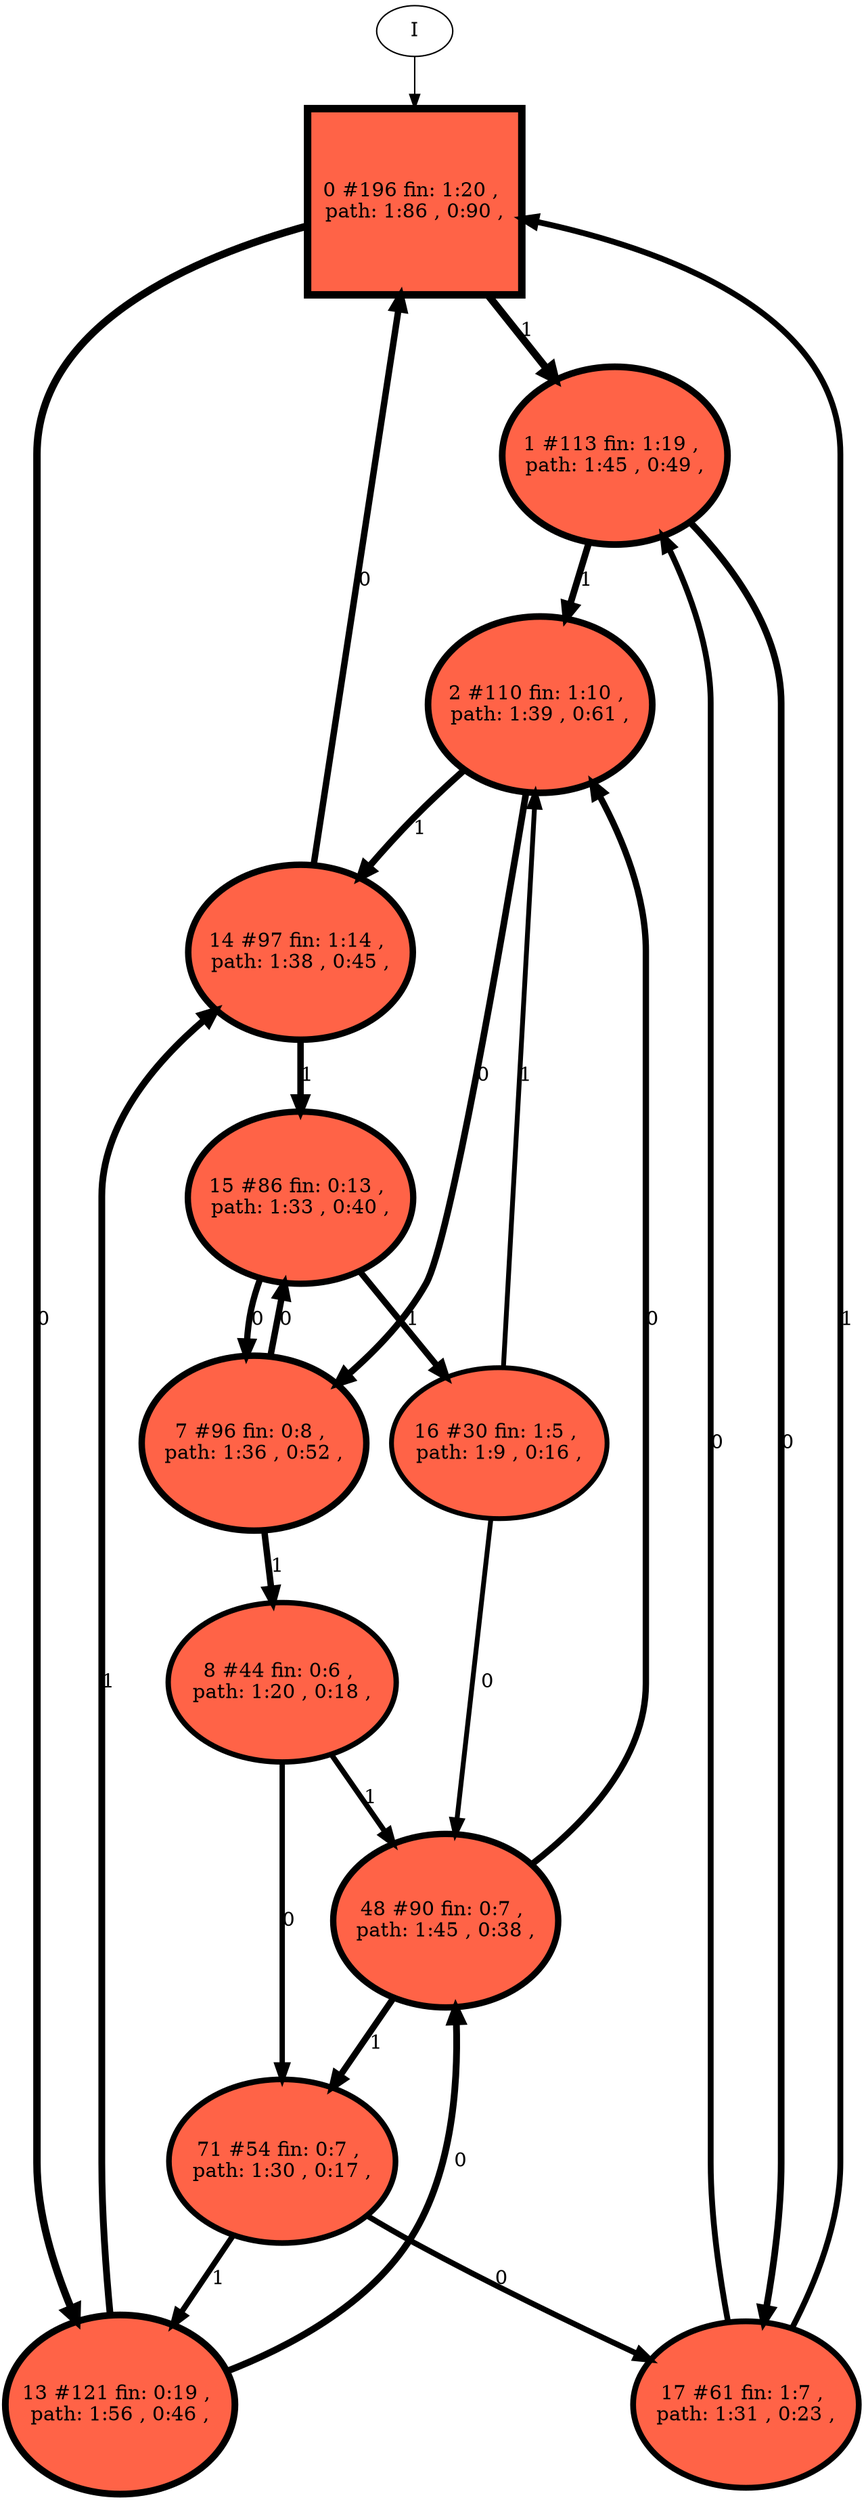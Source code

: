 // produced with flexfringe // 
digraph DFA {
	0 [label="root" shape=box];
		I -> 0;
	0 [ label="0 #196 fin: 1:20 , 
 path: 1:86 , 0:90 , " , style=filled, fillcolor="tomato", width=1.83788, height=1.83788, penwidth=5.2832];
		0 -> 1 [label="1 " , penwidth=5.2832 ];
		0 -> 13 [label="0 " , penwidth=5.2832 ];
	1 [ label="1 #113 fin: 1:19 , 
 path: 1:45 , 0:49 , " , style=filled, fillcolor="tomato", width=1.7468, height=1.7468, penwidth=4.7362];
		1 -> 2 [label="1 " , penwidth=4.7362 ];
		1 -> 17 [label="0 " , penwidth=4.7362 ];
	13 [ label="13 #121 fin: 0:19 , 
 path: 1:56 , 0:46 , " , style=filled, fillcolor="tomato", width=1.75855, height=1.75855, penwidth=4.80402];
		13 -> 14 [label="1 " , penwidth=4.80402 ];
		13 -> 48 [label="0 " , penwidth=4.80402 ];
	2 [ label="2 #110 fin: 1:10 , 
 path: 1:39 , 0:61 , " , style=filled, fillcolor="tomato", width=1.74214, height=1.74214, penwidth=4.70953];
		2 -> 14 [label="1 " , penwidth=4.70953 ];
		2 -> 7 [label="0 " , penwidth=4.70953 ];
	17 [ label="17 #61 fin: 1:7 , 
 path: 1:31 , 0:23 , " , style=filled, fillcolor="tomato", width=1.63455, height=1.63455, penwidth=4.12713];
		17 -> 0 [label="1 " , penwidth=4.12713 ];
		17 -> 1 [label="0 " , penwidth=4.12713 ];
	14 [ label="14 #97 fin: 1:14 , 
 path: 1:38 , 0:45 , " , style=filled, fillcolor="tomato", width=1.72008, height=1.72008, penwidth=4.58497];
		14 -> 15 [label="1 " , penwidth=4.58497 ];
		14 -> 0 [label="0 " , penwidth=4.58497 ];
	48 [ label="48 #90 fin: 0:7 , 
 path: 1:45 , 0:38 , " , style=filled, fillcolor="tomato", width=1.70672, height=1.70672, penwidth=4.51086];
		48 -> 71 [label="1 " , penwidth=4.51086 ];
		48 -> 2 [label="0 " , penwidth=4.51086 ];
	7 [ label="7 #96 fin: 0:8 , 
 path: 1:36 , 0:52 , " , style=filled, fillcolor="tomato", width=1.71824, height=1.71824, penwidth=4.57471];
		7 -> 8 [label="1 " , penwidth=4.57471 ];
		7 -> 15 [label="0 " , penwidth=4.57471 ];
	15 [ label="15 #86 fin: 0:13 , 
 path: 1:33 , 0:40 , " , style=filled, fillcolor="tomato", width=1.69853, height=1.69853, penwidth=4.46591];
		15 -> 16 [label="1 " , penwidth=4.46591 ];
		15 -> 7 [label="0 " , penwidth=4.46591 ];
	71 [ label="71 #54 fin: 0:7 , 
 path: 1:30 , 0:17 , " , style=filled, fillcolor="tomato", width=1.6109, height=1.6109, penwidth=4.00733];
		71 -> 13 [label="1 " , penwidth=4.00733 ];
		71 -> 17 [label="0 " , penwidth=4.00733 ];
	8 [ label="8 #44 fin: 0:6 , 
 path: 1:20 , 0:18 , " , style=filled, fillcolor="tomato", width=1.57, height=1.57, penwidth=3.80666];
		8 -> 48 [label="1 " , penwidth=3.80666 ];
		8 -> 71 [label="0 " , penwidth=3.80666 ];
	16 [ label="16 #30 fin: 1:5 , 
 path: 1:9 , 0:16 , " , style=filled, fillcolor="tomato", width=1.4893, height=1.4893, penwidth=3.43399];
		16 -> 2 [label="1 " , penwidth=3.43399 ];
		16 -> 48 [label="0 " , penwidth=3.43399 ];
}
